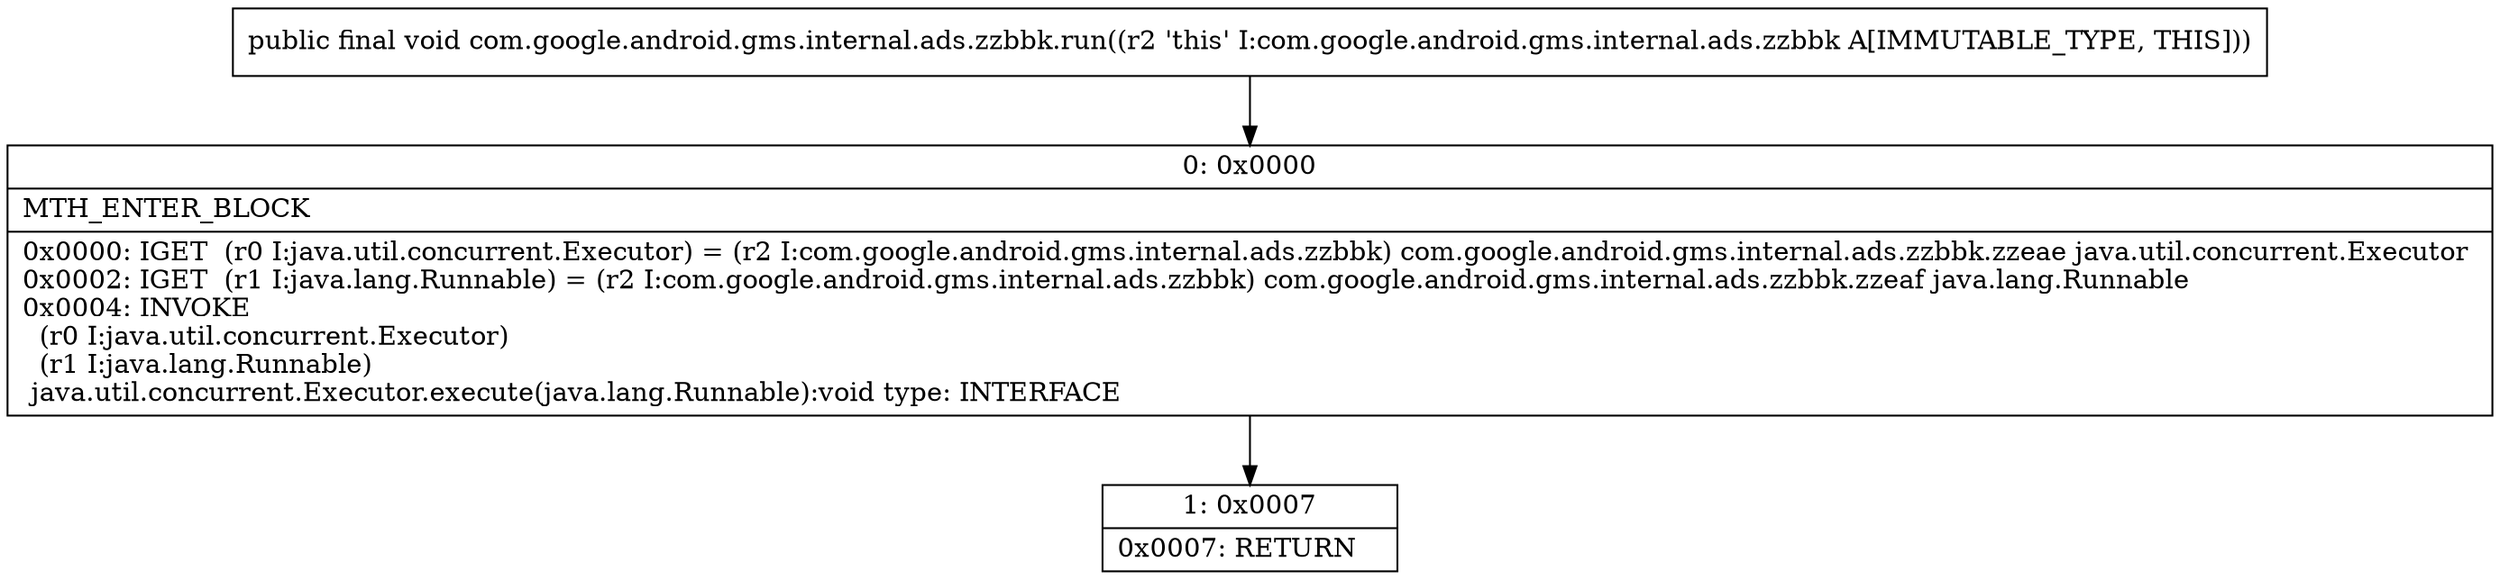 digraph "CFG forcom.google.android.gms.internal.ads.zzbbk.run()V" {
Node_0 [shape=record,label="{0\:\ 0x0000|MTH_ENTER_BLOCK\l|0x0000: IGET  (r0 I:java.util.concurrent.Executor) = (r2 I:com.google.android.gms.internal.ads.zzbbk) com.google.android.gms.internal.ads.zzbbk.zzeae java.util.concurrent.Executor \l0x0002: IGET  (r1 I:java.lang.Runnable) = (r2 I:com.google.android.gms.internal.ads.zzbbk) com.google.android.gms.internal.ads.zzbbk.zzeaf java.lang.Runnable \l0x0004: INVOKE  \l  (r0 I:java.util.concurrent.Executor)\l  (r1 I:java.lang.Runnable)\l java.util.concurrent.Executor.execute(java.lang.Runnable):void type: INTERFACE \l}"];
Node_1 [shape=record,label="{1\:\ 0x0007|0x0007: RETURN   \l}"];
MethodNode[shape=record,label="{public final void com.google.android.gms.internal.ads.zzbbk.run((r2 'this' I:com.google.android.gms.internal.ads.zzbbk A[IMMUTABLE_TYPE, THIS])) }"];
MethodNode -> Node_0;
Node_0 -> Node_1;
}

